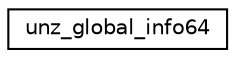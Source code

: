 digraph "Graphical Class Hierarchy"
{
  edge [fontname="Helvetica",fontsize="10",labelfontname="Helvetica",labelfontsize="10"];
  node [fontname="Helvetica",fontsize="10",shape=record];
  rankdir="LR";
  Node1 [label="unz_global_info64",height=0.2,width=0.4,color="black", fillcolor="white", style="filled",URL="$unzip_8h.html#structunz__global__info64"];
}
